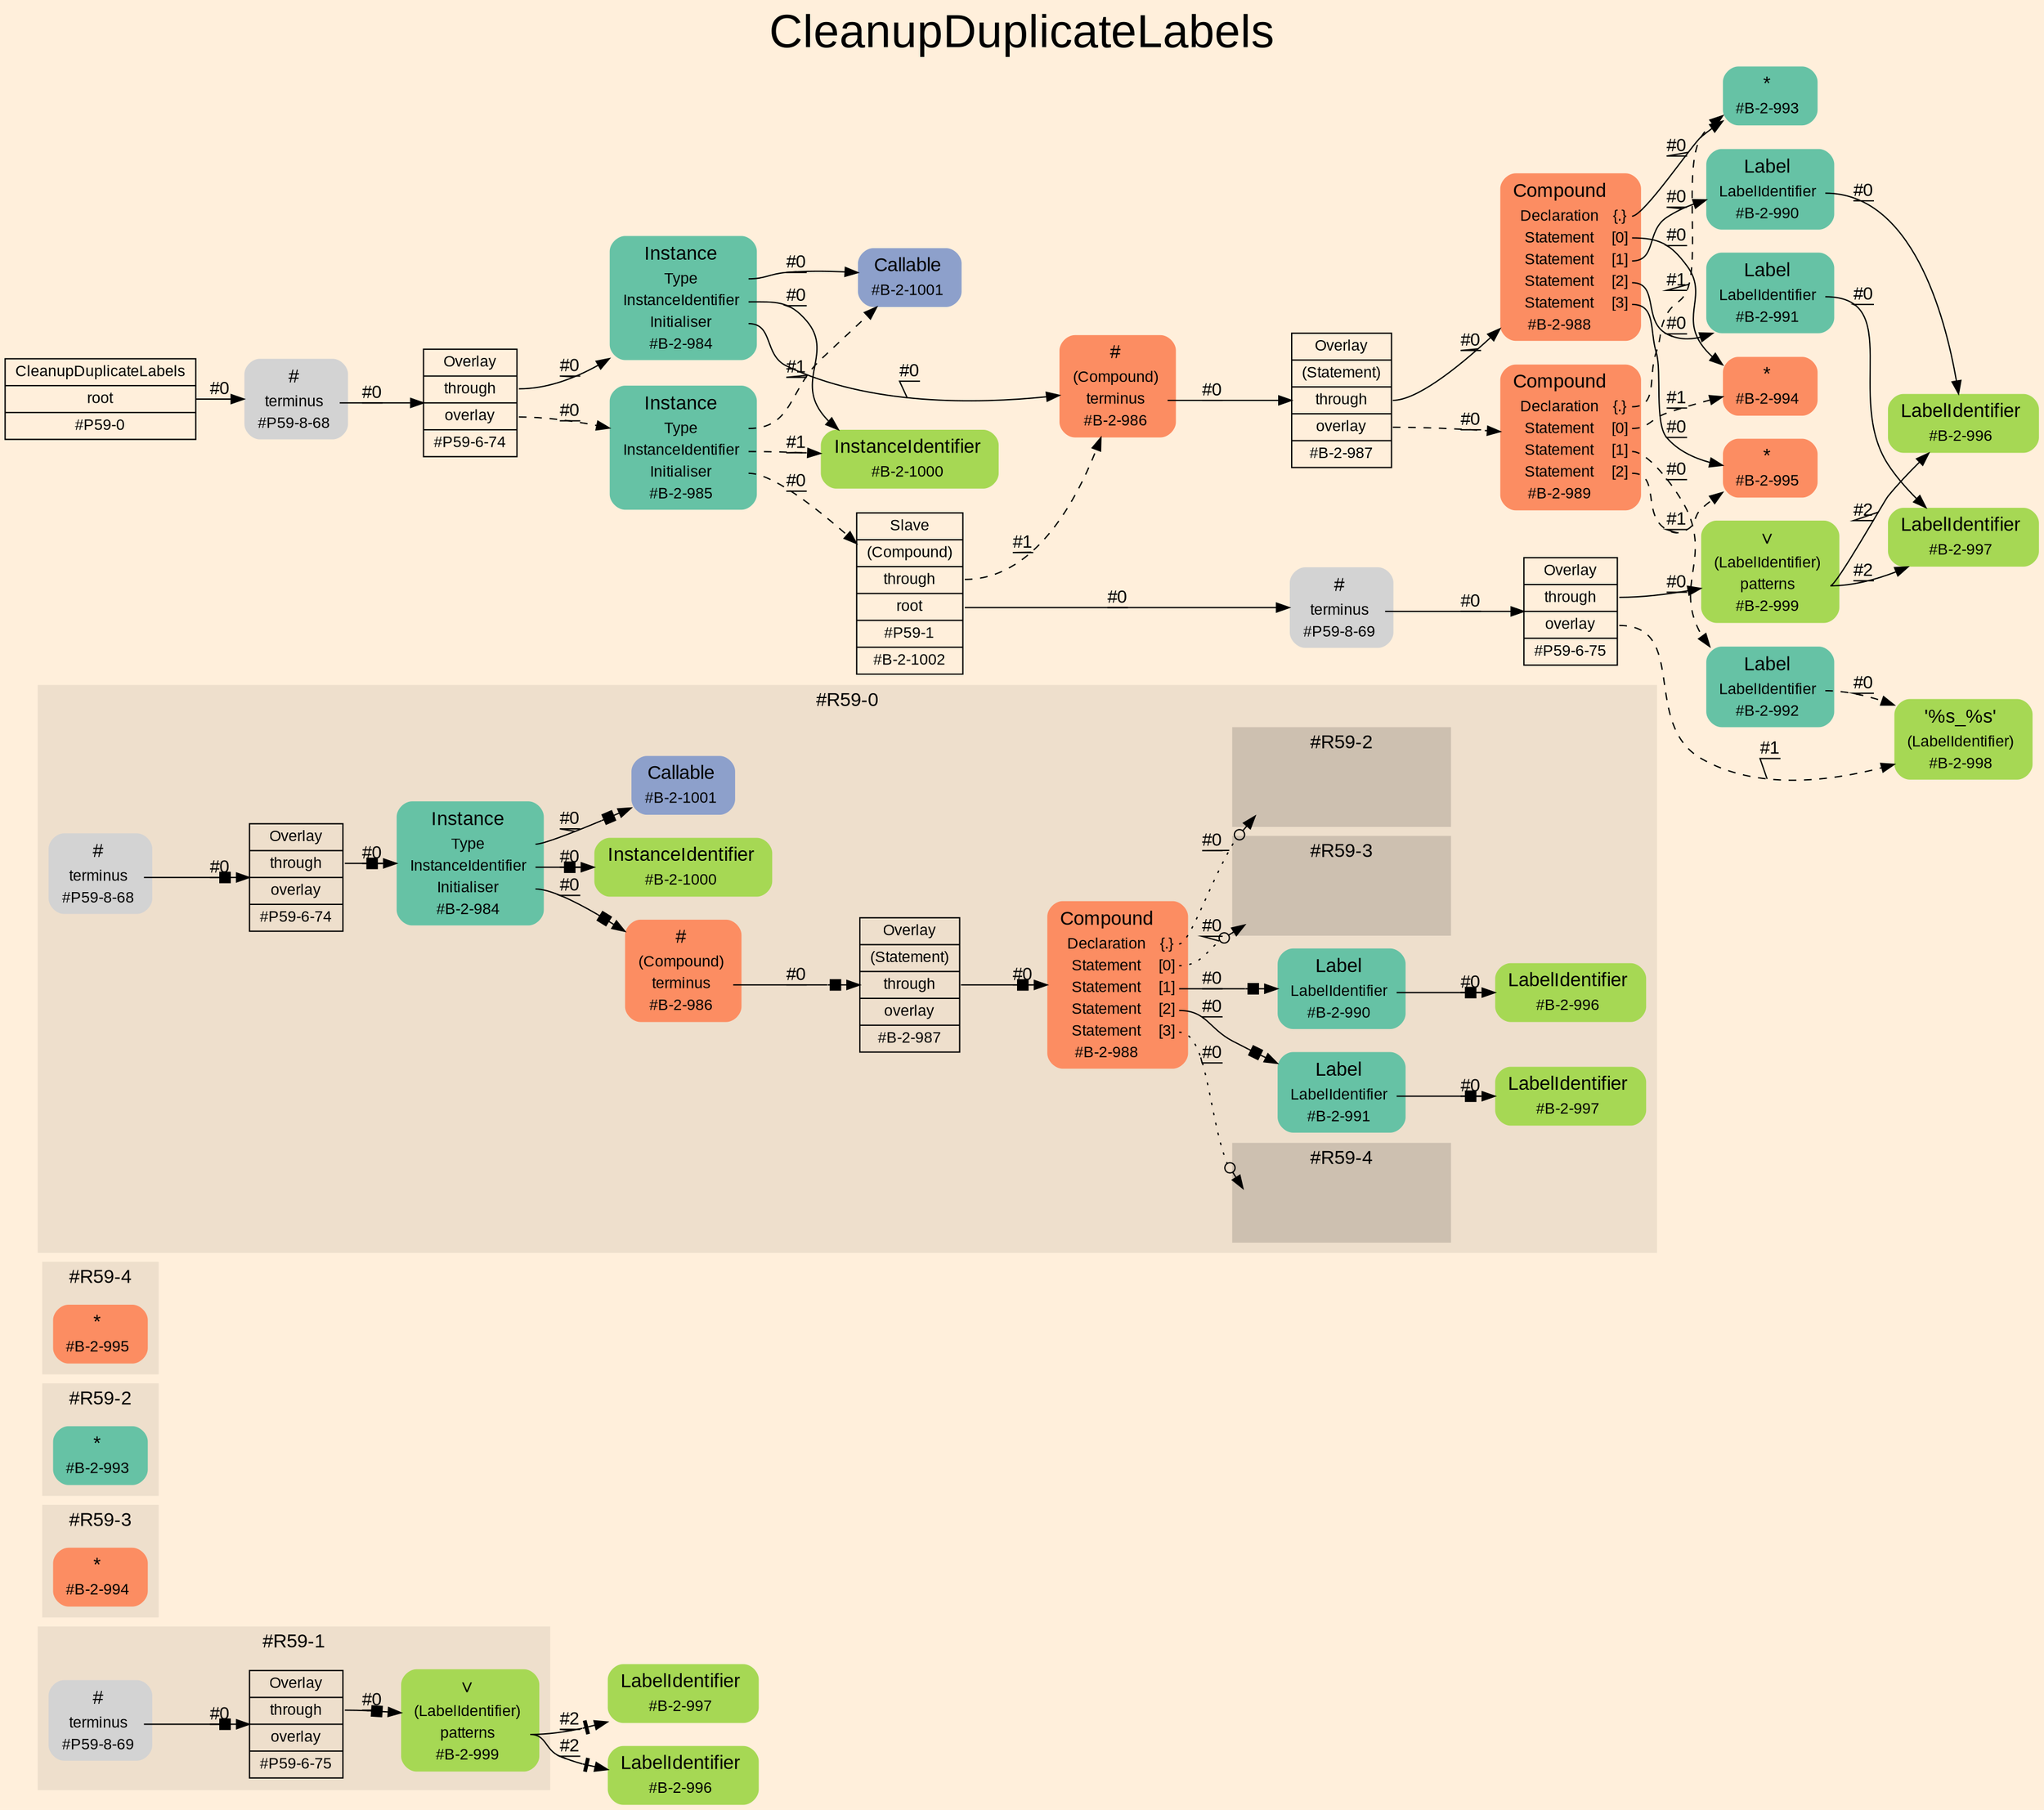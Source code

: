 digraph "CleanupDuplicateLabels" {
label = "CleanupDuplicateLabels"
labelloc = t
fontsize = "36"
graph [
    rankdir = "LR"
    ranksep = 0.3
    bgcolor = antiquewhite1
    color = black
    fontcolor = black
    fontname = "Arial"
];
node [
    fontname = "Arial"
];
edge [
    fontname = "Arial"
];

// -------------------- figure #R59-1 --------------------
"#R59-1 / #B-2-997" [
    shape = "plaintext"
    fillcolor = "/set28/5"
    label = <<TABLE BORDER="0" CELLBORDER="0" CELLSPACING="0">
     <TR><TD><FONT POINT-SIZE="15.0">LabelIdentifier</FONT></TD><TD></TD></TR>
     <TR><TD>#B-2-997</TD><TD PORT="port0"></TD></TR>
    </TABLE>>
    style = "rounded,filled"
    fontsize = "12"
];

"#R59-1 / #B-2-996" [
    shape = "plaintext"
    fillcolor = "/set28/5"
    label = <<TABLE BORDER="0" CELLBORDER="0" CELLSPACING="0">
     <TR><TD><FONT POINT-SIZE="15.0">LabelIdentifier</FONT></TD><TD></TD></TR>
     <TR><TD>#B-2-996</TD><TD PORT="port0"></TD></TR>
    </TABLE>>
    style = "rounded,filled"
    fontsize = "12"
];

subgraph "cluster#R59-1" {
    label = "#R59-1"
    style = "filled"
    color = antiquewhite2
    fontsize = "15"
    "#R59-1 / #B-2-999" [
        shape = "plaintext"
        fillcolor = "/set28/5"
        label = <<TABLE BORDER="0" CELLBORDER="0" CELLSPACING="0">
         <TR><TD><FONT POINT-SIZE="15.0">∨</FONT></TD><TD></TD></TR>
         <TR><TD>(LabelIdentifier)</TD><TD PORT="port0"></TD></TR>
         <TR><TD>patterns</TD><TD PORT="port1"></TD></TR>
         <TR><TD>#B-2-999</TD><TD PORT="port2"></TD></TR>
        </TABLE>>
        style = "rounded,filled"
        fontsize = "12"
    ];
    
    "#R59-1 / #P59-8-69" [
        shape = "plaintext"
        label = <<TABLE BORDER="0" CELLBORDER="0" CELLSPACING="0">
         <TR><TD><FONT POINT-SIZE="15.0">#</FONT></TD><TD></TD></TR>
         <TR><TD>terminus</TD><TD PORT="port0"></TD></TR>
         <TR><TD>#P59-8-69</TD><TD PORT="port1"></TD></TR>
        </TABLE>>
        style = "rounded,filled"
        fontsize = "12"
    ];
    
    "#R59-1 / #P59-6-75" [
        shape = "record"
        fillcolor = antiquewhite2
        label = "<fixed> Overlay | <port0> through | <port1> overlay | <port2> #P59-6-75"
        style = "filled"
        fontsize = "12"
        color = black
        fontcolor = black
    ];
    
}


// -------------------- figure #R59-3 --------------------
subgraph "cluster#R59-3" {
    label = "#R59-3"
    style = "filled"
    color = antiquewhite2
    fontsize = "15"
    "#R59-3 / #B-2-994" [
        shape = "plaintext"
        fillcolor = "/set28/2"
        label = <<TABLE BORDER="0" CELLBORDER="0" CELLSPACING="0">
         <TR><TD><FONT POINT-SIZE="15.0">*</FONT></TD><TD></TD></TR>
         <TR><TD>#B-2-994</TD><TD PORT="port0"></TD></TR>
        </TABLE>>
        style = "rounded,filled"
        fontsize = "12"
    ];
    
}


// -------------------- figure #R59-2 --------------------
subgraph "cluster#R59-2" {
    label = "#R59-2"
    style = "filled"
    color = antiquewhite2
    fontsize = "15"
    "#R59-2 / #B-2-993" [
        shape = "plaintext"
        fillcolor = "/set28/1"
        label = <<TABLE BORDER="0" CELLBORDER="0" CELLSPACING="0">
         <TR><TD><FONT POINT-SIZE="15.0">*</FONT></TD><TD></TD></TR>
         <TR><TD>#B-2-993</TD><TD PORT="port0"></TD></TR>
        </TABLE>>
        style = "rounded,filled"
        fontsize = "12"
    ];
    
}


// -------------------- figure #R59-4 --------------------
subgraph "cluster#R59-4" {
    label = "#R59-4"
    style = "filled"
    color = antiquewhite2
    fontsize = "15"
    "#R59-4 / #B-2-995" [
        shape = "plaintext"
        fillcolor = "/set28/2"
        label = <<TABLE BORDER="0" CELLBORDER="0" CELLSPACING="0">
         <TR><TD><FONT POINT-SIZE="15.0">*</FONT></TD><TD></TD></TR>
         <TR><TD>#B-2-995</TD><TD PORT="port0"></TD></TR>
        </TABLE>>
        style = "rounded,filled"
        fontsize = "12"
    ];
    
}


// -------------------- figure #R59-0 --------------------
subgraph "cluster#R59-0" {
    label = "#R59-0"
    style = "filled"
    color = antiquewhite2
    fontsize = "15"
    "#R59-0 / #B-2-1001" [
        shape = "plaintext"
        fillcolor = "/set28/3"
        label = <<TABLE BORDER="0" CELLBORDER="0" CELLSPACING="0">
         <TR><TD><FONT POINT-SIZE="15.0">Callable</FONT></TD><TD></TD></TR>
         <TR><TD>#B-2-1001</TD><TD PORT="port0"></TD></TR>
        </TABLE>>
        style = "rounded,filled"
        fontsize = "12"
    ];
    
    "#R59-0 / #B-2-984" [
        shape = "plaintext"
        fillcolor = "/set28/1"
        label = <<TABLE BORDER="0" CELLBORDER="0" CELLSPACING="0">
         <TR><TD><FONT POINT-SIZE="15.0">Instance</FONT></TD><TD></TD></TR>
         <TR><TD>Type</TD><TD PORT="port0"></TD></TR>
         <TR><TD>InstanceIdentifier</TD><TD PORT="port1"></TD></TR>
         <TR><TD>Initialiser</TD><TD PORT="port2"></TD></TR>
         <TR><TD>#B-2-984</TD><TD PORT="port3"></TD></TR>
        </TABLE>>
        style = "rounded,filled"
        fontsize = "12"
    ];
    
    "#R59-0 / #P59-8-68" [
        shape = "plaintext"
        label = <<TABLE BORDER="0" CELLBORDER="0" CELLSPACING="0">
         <TR><TD><FONT POINT-SIZE="15.0">#</FONT></TD><TD></TD></TR>
         <TR><TD>terminus</TD><TD PORT="port0"></TD></TR>
         <TR><TD>#P59-8-68</TD><TD PORT="port1"></TD></TR>
        </TABLE>>
        style = "rounded,filled"
        fontsize = "12"
    ];
    
    "#R59-0 / #B-2-997" [
        shape = "plaintext"
        fillcolor = "/set28/5"
        label = <<TABLE BORDER="0" CELLBORDER="0" CELLSPACING="0">
         <TR><TD><FONT POINT-SIZE="15.0">LabelIdentifier</FONT></TD><TD></TD></TR>
         <TR><TD>#B-2-997</TD><TD PORT="port0"></TD></TR>
        </TABLE>>
        style = "rounded,filled"
        fontsize = "12"
    ];
    
    "#R59-0 / #B-2-988" [
        shape = "plaintext"
        fillcolor = "/set28/2"
        label = <<TABLE BORDER="0" CELLBORDER="0" CELLSPACING="0">
         <TR><TD><FONT POINT-SIZE="15.0">Compound</FONT></TD><TD></TD></TR>
         <TR><TD>Declaration</TD><TD PORT="port0">{.}</TD></TR>
         <TR><TD>Statement</TD><TD PORT="port1">[0]</TD></TR>
         <TR><TD>Statement</TD><TD PORT="port2">[1]</TD></TR>
         <TR><TD>Statement</TD><TD PORT="port3">[2]</TD></TR>
         <TR><TD>Statement</TD><TD PORT="port4">[3]</TD></TR>
         <TR><TD>#B-2-988</TD><TD PORT="port5"></TD></TR>
        </TABLE>>
        style = "rounded,filled"
        fontsize = "12"
    ];
    
    "#R59-0 / #B-2-990" [
        shape = "plaintext"
        fillcolor = "/set28/1"
        label = <<TABLE BORDER="0" CELLBORDER="0" CELLSPACING="0">
         <TR><TD><FONT POINT-SIZE="15.0">Label</FONT></TD><TD></TD></TR>
         <TR><TD>LabelIdentifier</TD><TD PORT="port0"></TD></TR>
         <TR><TD>#B-2-990</TD><TD PORT="port1"></TD></TR>
        </TABLE>>
        style = "rounded,filled"
        fontsize = "12"
    ];
    
    "#R59-0 / #P59-6-74" [
        shape = "record"
        fillcolor = antiquewhite2
        label = "<fixed> Overlay | <port0> through | <port1> overlay | <port2> #P59-6-74"
        style = "filled"
        fontsize = "12"
        color = black
        fontcolor = black
    ];
    
    "#R59-0 / #B-2-986" [
        shape = "plaintext"
        fillcolor = "/set28/2"
        label = <<TABLE BORDER="0" CELLBORDER="0" CELLSPACING="0">
         <TR><TD><FONT POINT-SIZE="15.0">#</FONT></TD><TD></TD></TR>
         <TR><TD>(Compound)</TD><TD PORT="port0"></TD></TR>
         <TR><TD>terminus</TD><TD PORT="port1"></TD></TR>
         <TR><TD>#B-2-986</TD><TD PORT="port2"></TD></TR>
        </TABLE>>
        style = "rounded,filled"
        fontsize = "12"
    ];
    
    "#R59-0 / #B-2-987" [
        shape = "record"
        fillcolor = antiquewhite2
        label = "<fixed> Overlay | <port0> (Statement) | <port1> through | <port2> overlay | <port3> #B-2-987"
        style = "filled"
        fontsize = "12"
        color = black
        fontcolor = black
    ];
    
    "#R59-0 / #B-2-996" [
        shape = "plaintext"
        fillcolor = "/set28/5"
        label = <<TABLE BORDER="0" CELLBORDER="0" CELLSPACING="0">
         <TR><TD><FONT POINT-SIZE="15.0">LabelIdentifier</FONT></TD><TD></TD></TR>
         <TR><TD>#B-2-996</TD><TD PORT="port0"></TD></TR>
        </TABLE>>
        style = "rounded,filled"
        fontsize = "12"
    ];
    
    "#R59-0 / #B-2-1000" [
        shape = "plaintext"
        fillcolor = "/set28/5"
        label = <<TABLE BORDER="0" CELLBORDER="0" CELLSPACING="0">
         <TR><TD><FONT POINT-SIZE="15.0">InstanceIdentifier</FONT></TD><TD></TD></TR>
         <TR><TD>#B-2-1000</TD><TD PORT="port0"></TD></TR>
        </TABLE>>
        style = "rounded,filled"
        fontsize = "12"
    ];
    
    "#R59-0 / #B-2-991" [
        shape = "plaintext"
        fillcolor = "/set28/1"
        label = <<TABLE BORDER="0" CELLBORDER="0" CELLSPACING="0">
         <TR><TD><FONT POINT-SIZE="15.0">Label</FONT></TD><TD></TD></TR>
         <TR><TD>LabelIdentifier</TD><TD PORT="port0"></TD></TR>
         <TR><TD>#B-2-991</TD><TD PORT="port1"></TD></TR>
        </TABLE>>
        style = "rounded,filled"
        fontsize = "12"
    ];
    
    subgraph "cluster#R59-0 / #R59-4" {
        label = "#R59-4"
        style = "filled"
        color = antiquewhite3
        fontsize = "15"
        "#R59-0 / #0 / #B-2-995" [
            shape = "none"
            style = "invisible"
        ];
        
    }
    
    subgraph "cluster#R59-0 / #R59-2" {
        label = "#R59-2"
        style = "filled"
        color = antiquewhite3
        fontsize = "15"
        "#R59-0 / #0 / #B-2-993" [
            shape = "none"
            style = "invisible"
        ];
        
    }
    
    subgraph "cluster#R59-0 / #R59-3" {
        label = "#R59-3"
        style = "filled"
        color = antiquewhite3
        fontsize = "15"
        "#R59-0 / #0 / #B-2-994" [
            shape = "none"
            style = "invisible"
        ];
        
    }
    
}


// -------------------- transformation figure --------------------
"CR#P59-0" [
    shape = "record"
    fillcolor = antiquewhite1
    label = "<fixed> CleanupDuplicateLabels | <port0> root | <port1> #P59-0"
    style = "filled"
    fontsize = "12"
    color = black
    fontcolor = black
];

"#P59-8-68" [
    shape = "plaintext"
    label = <<TABLE BORDER="0" CELLBORDER="0" CELLSPACING="0">
     <TR><TD><FONT POINT-SIZE="15.0">#</FONT></TD><TD></TD></TR>
     <TR><TD>terminus</TD><TD PORT="port0"></TD></TR>
     <TR><TD>#P59-8-68</TD><TD PORT="port1"></TD></TR>
    </TABLE>>
    style = "rounded,filled"
    fontsize = "12"
];

"#P59-6-74" [
    shape = "record"
    fillcolor = antiquewhite1
    label = "<fixed> Overlay | <port0> through | <port1> overlay | <port2> #P59-6-74"
    style = "filled"
    fontsize = "12"
    color = black
    fontcolor = black
];

"#B-2-984" [
    shape = "plaintext"
    fillcolor = "/set28/1"
    label = <<TABLE BORDER="0" CELLBORDER="0" CELLSPACING="0">
     <TR><TD><FONT POINT-SIZE="15.0">Instance</FONT></TD><TD></TD></TR>
     <TR><TD>Type</TD><TD PORT="port0"></TD></TR>
     <TR><TD>InstanceIdentifier</TD><TD PORT="port1"></TD></TR>
     <TR><TD>Initialiser</TD><TD PORT="port2"></TD></TR>
     <TR><TD>#B-2-984</TD><TD PORT="port3"></TD></TR>
    </TABLE>>
    style = "rounded,filled"
    fontsize = "12"
];

"#B-2-1001" [
    shape = "plaintext"
    fillcolor = "/set28/3"
    label = <<TABLE BORDER="0" CELLBORDER="0" CELLSPACING="0">
     <TR><TD><FONT POINT-SIZE="15.0">Callable</FONT></TD><TD></TD></TR>
     <TR><TD>#B-2-1001</TD><TD PORT="port0"></TD></TR>
    </TABLE>>
    style = "rounded,filled"
    fontsize = "12"
];

"#B-2-1000" [
    shape = "plaintext"
    fillcolor = "/set28/5"
    label = <<TABLE BORDER="0" CELLBORDER="0" CELLSPACING="0">
     <TR><TD><FONT POINT-SIZE="15.0">InstanceIdentifier</FONT></TD><TD></TD></TR>
     <TR><TD>#B-2-1000</TD><TD PORT="port0"></TD></TR>
    </TABLE>>
    style = "rounded,filled"
    fontsize = "12"
];

"#B-2-986" [
    shape = "plaintext"
    fillcolor = "/set28/2"
    label = <<TABLE BORDER="0" CELLBORDER="0" CELLSPACING="0">
     <TR><TD><FONT POINT-SIZE="15.0">#</FONT></TD><TD></TD></TR>
     <TR><TD>(Compound)</TD><TD PORT="port0"></TD></TR>
     <TR><TD>terminus</TD><TD PORT="port1"></TD></TR>
     <TR><TD>#B-2-986</TD><TD PORT="port2"></TD></TR>
    </TABLE>>
    style = "rounded,filled"
    fontsize = "12"
];

"#B-2-987" [
    shape = "record"
    fillcolor = antiquewhite1
    label = "<fixed> Overlay | <port0> (Statement) | <port1> through | <port2> overlay | <port3> #B-2-987"
    style = "filled"
    fontsize = "12"
    color = black
    fontcolor = black
];

"#B-2-988" [
    shape = "plaintext"
    fillcolor = "/set28/2"
    label = <<TABLE BORDER="0" CELLBORDER="0" CELLSPACING="0">
     <TR><TD><FONT POINT-SIZE="15.0">Compound</FONT></TD><TD></TD></TR>
     <TR><TD>Declaration</TD><TD PORT="port0">{.}</TD></TR>
     <TR><TD>Statement</TD><TD PORT="port1">[0]</TD></TR>
     <TR><TD>Statement</TD><TD PORT="port2">[1]</TD></TR>
     <TR><TD>Statement</TD><TD PORT="port3">[2]</TD></TR>
     <TR><TD>Statement</TD><TD PORT="port4">[3]</TD></TR>
     <TR><TD>#B-2-988</TD><TD PORT="port5"></TD></TR>
    </TABLE>>
    style = "rounded,filled"
    fontsize = "12"
];

"#B-2-993" [
    shape = "plaintext"
    fillcolor = "/set28/1"
    label = <<TABLE BORDER="0" CELLBORDER="0" CELLSPACING="0">
     <TR><TD><FONT POINT-SIZE="15.0">*</FONT></TD><TD></TD></TR>
     <TR><TD>#B-2-993</TD><TD PORT="port0"></TD></TR>
    </TABLE>>
    style = "rounded,filled"
    fontsize = "12"
];

"#B-2-994" [
    shape = "plaintext"
    fillcolor = "/set28/2"
    label = <<TABLE BORDER="0" CELLBORDER="0" CELLSPACING="0">
     <TR><TD><FONT POINT-SIZE="15.0">*</FONT></TD><TD></TD></TR>
     <TR><TD>#B-2-994</TD><TD PORT="port0"></TD></TR>
    </TABLE>>
    style = "rounded,filled"
    fontsize = "12"
];

"#B-2-990" [
    shape = "plaintext"
    fillcolor = "/set28/1"
    label = <<TABLE BORDER="0" CELLBORDER="0" CELLSPACING="0">
     <TR><TD><FONT POINT-SIZE="15.0">Label</FONT></TD><TD></TD></TR>
     <TR><TD>LabelIdentifier</TD><TD PORT="port0"></TD></TR>
     <TR><TD>#B-2-990</TD><TD PORT="port1"></TD></TR>
    </TABLE>>
    style = "rounded,filled"
    fontsize = "12"
];

"#B-2-996" [
    shape = "plaintext"
    fillcolor = "/set28/5"
    label = <<TABLE BORDER="0" CELLBORDER="0" CELLSPACING="0">
     <TR><TD><FONT POINT-SIZE="15.0">LabelIdentifier</FONT></TD><TD></TD></TR>
     <TR><TD>#B-2-996</TD><TD PORT="port0"></TD></TR>
    </TABLE>>
    style = "rounded,filled"
    fontsize = "12"
];

"#B-2-991" [
    shape = "plaintext"
    fillcolor = "/set28/1"
    label = <<TABLE BORDER="0" CELLBORDER="0" CELLSPACING="0">
     <TR><TD><FONT POINT-SIZE="15.0">Label</FONT></TD><TD></TD></TR>
     <TR><TD>LabelIdentifier</TD><TD PORT="port0"></TD></TR>
     <TR><TD>#B-2-991</TD><TD PORT="port1"></TD></TR>
    </TABLE>>
    style = "rounded,filled"
    fontsize = "12"
];

"#B-2-997" [
    shape = "plaintext"
    fillcolor = "/set28/5"
    label = <<TABLE BORDER="0" CELLBORDER="0" CELLSPACING="0">
     <TR><TD><FONT POINT-SIZE="15.0">LabelIdentifier</FONT></TD><TD></TD></TR>
     <TR><TD>#B-2-997</TD><TD PORT="port0"></TD></TR>
    </TABLE>>
    style = "rounded,filled"
    fontsize = "12"
];

"#B-2-995" [
    shape = "plaintext"
    fillcolor = "/set28/2"
    label = <<TABLE BORDER="0" CELLBORDER="0" CELLSPACING="0">
     <TR><TD><FONT POINT-SIZE="15.0">*</FONT></TD><TD></TD></TR>
     <TR><TD>#B-2-995</TD><TD PORT="port0"></TD></TR>
    </TABLE>>
    style = "rounded,filled"
    fontsize = "12"
];

"#B-2-989" [
    shape = "plaintext"
    fillcolor = "/set28/2"
    label = <<TABLE BORDER="0" CELLBORDER="0" CELLSPACING="0">
     <TR><TD><FONT POINT-SIZE="15.0">Compound</FONT></TD><TD></TD></TR>
     <TR><TD>Declaration</TD><TD PORT="port0">{.}</TD></TR>
     <TR><TD>Statement</TD><TD PORT="port1">[0]</TD></TR>
     <TR><TD>Statement</TD><TD PORT="port2">[1]</TD></TR>
     <TR><TD>Statement</TD><TD PORT="port3">[2]</TD></TR>
     <TR><TD>#B-2-989</TD><TD PORT="port4"></TD></TR>
    </TABLE>>
    style = "rounded,filled"
    fontsize = "12"
];

"#B-2-992" [
    shape = "plaintext"
    fillcolor = "/set28/1"
    label = <<TABLE BORDER="0" CELLBORDER="0" CELLSPACING="0">
     <TR><TD><FONT POINT-SIZE="15.0">Label</FONT></TD><TD></TD></TR>
     <TR><TD>LabelIdentifier</TD><TD PORT="port0"></TD></TR>
     <TR><TD>#B-2-992</TD><TD PORT="port1"></TD></TR>
    </TABLE>>
    style = "rounded,filled"
    fontsize = "12"
];

"#B-2-998" [
    shape = "plaintext"
    fillcolor = "/set28/5"
    label = <<TABLE BORDER="0" CELLBORDER="0" CELLSPACING="0">
     <TR><TD><FONT POINT-SIZE="15.0">'%s_%s'</FONT></TD><TD></TD></TR>
     <TR><TD>(LabelIdentifier)</TD><TD PORT="port0"></TD></TR>
     <TR><TD>#B-2-998</TD><TD PORT="port1"></TD></TR>
    </TABLE>>
    style = "rounded,filled"
    fontsize = "12"
];

"#B-2-985" [
    shape = "plaintext"
    fillcolor = "/set28/1"
    label = <<TABLE BORDER="0" CELLBORDER="0" CELLSPACING="0">
     <TR><TD><FONT POINT-SIZE="15.0">Instance</FONT></TD><TD></TD></TR>
     <TR><TD>Type</TD><TD PORT="port0"></TD></TR>
     <TR><TD>InstanceIdentifier</TD><TD PORT="port1"></TD></TR>
     <TR><TD>Initialiser</TD><TD PORT="port2"></TD></TR>
     <TR><TD>#B-2-985</TD><TD PORT="port3"></TD></TR>
    </TABLE>>
    style = "rounded,filled"
    fontsize = "12"
];

"#B-2-1002" [
    shape = "record"
    fillcolor = antiquewhite1
    label = "<fixed> Slave | <port0> (Compound) | <port1> through | <port2> root | <port3> #P59-1 | <port4> #B-2-1002"
    style = "filled"
    fontsize = "12"
    color = black
    fontcolor = black
];

"#P59-8-69" [
    shape = "plaintext"
    label = <<TABLE BORDER="0" CELLBORDER="0" CELLSPACING="0">
     <TR><TD><FONT POINT-SIZE="15.0">#</FONT></TD><TD></TD></TR>
     <TR><TD>terminus</TD><TD PORT="port0"></TD></TR>
     <TR><TD>#P59-8-69</TD><TD PORT="port1"></TD></TR>
    </TABLE>>
    style = "rounded,filled"
    fontsize = "12"
];

"#P59-6-75" [
    shape = "record"
    fillcolor = antiquewhite1
    label = "<fixed> Overlay | <port0> through | <port1> overlay | <port2> #P59-6-75"
    style = "filled"
    fontsize = "12"
    color = black
    fontcolor = black
];

"#B-2-999" [
    shape = "plaintext"
    fillcolor = "/set28/5"
    label = <<TABLE BORDER="0" CELLBORDER="0" CELLSPACING="0">
     <TR><TD><FONT POINT-SIZE="15.0">∨</FONT></TD><TD></TD></TR>
     <TR><TD>(LabelIdentifier)</TD><TD PORT="port0"></TD></TR>
     <TR><TD>patterns</TD><TD PORT="port1"></TD></TR>
     <TR><TD>#B-2-999</TD><TD PORT="port2"></TD></TR>
    </TABLE>>
    style = "rounded,filled"
    fontsize = "12"
];


// -------------------- links --------------------
// links for block CR#P59-0
"CR#P59-0":port0 -> "#P59-8-68" [
    style="solid"
    label = "#0"
    decorate = true
    color = black
    fontcolor = black
];

// links for block #P59-8-68
"#P59-8-68":port0 -> "#P59-6-74" [
    style="solid"
    label = "#0"
    decorate = true
    color = black
    fontcolor = black
];

// links for block #P59-6-74
"#P59-6-74":port0 -> "#B-2-984" [
    style="solid"
    label = "#0"
    decorate = true
    color = black
    fontcolor = black
];

"#P59-6-74":port1 -> "#B-2-985" [
    style="dashed"
    label = "#0"
    decorate = true
    color = black
    fontcolor = black
];

// links for block #B-2-984
"#B-2-984":port0 -> "#B-2-1001" [
    style="solid"
    label = "#0"
    decorate = true
    color = black
    fontcolor = black
];

"#B-2-984":port1 -> "#B-2-1000" [
    style="solid"
    label = "#0"
    decorate = true
    color = black
    fontcolor = black
];

"#B-2-984":port2 -> "#B-2-986" [
    style="solid"
    label = "#0"
    decorate = true
    color = black
    fontcolor = black
];

// links for block #B-2-1001
// links for block #B-2-1000
// links for block #B-2-986
"#B-2-986":port1 -> "#B-2-987" [
    style="solid"
    label = "#0"
    decorate = true
    color = black
    fontcolor = black
];

// links for block #B-2-987
"#B-2-987":port1 -> "#B-2-988" [
    style="solid"
    label = "#0"
    decorate = true
    color = black
    fontcolor = black
];

"#B-2-987":port2 -> "#B-2-989" [
    style="dashed"
    label = "#0"
    decorate = true
    color = black
    fontcolor = black
];

// links for block #B-2-988
"#B-2-988":port0 -> "#B-2-993" [
    style="solid"
    label = "#0"
    decorate = true
    color = black
    fontcolor = black
];

"#B-2-988":port1 -> "#B-2-994" [
    style="solid"
    label = "#0"
    decorate = true
    color = black
    fontcolor = black
];

"#B-2-988":port2 -> "#B-2-990" [
    style="solid"
    label = "#0"
    decorate = true
    color = black
    fontcolor = black
];

"#B-2-988":port3 -> "#B-2-991" [
    style="solid"
    label = "#0"
    decorate = true
    color = black
    fontcolor = black
];

"#B-2-988":port4 -> "#B-2-995" [
    style="solid"
    label = "#0"
    decorate = true
    color = black
    fontcolor = black
];

// links for block #B-2-993
// links for block #B-2-994
// links for block #B-2-990
"#B-2-990":port0 -> "#B-2-996" [
    style="solid"
    label = "#0"
    decorate = true
    color = black
    fontcolor = black
];

// links for block #B-2-996
// links for block #B-2-991
"#B-2-991":port0 -> "#B-2-997" [
    style="solid"
    label = "#0"
    decorate = true
    color = black
    fontcolor = black
];

// links for block #B-2-997
// links for block #B-2-995
// links for block #B-2-989
"#B-2-989":port0 -> "#B-2-993" [
    style="dashed"
    label = "#1"
    decorate = true
    color = black
    fontcolor = black
];

"#B-2-989":port1 -> "#B-2-994" [
    style="dashed"
    label = "#1"
    decorate = true
    color = black
    fontcolor = black
];

"#B-2-989":port2 -> "#B-2-992" [
    style="dashed"
    label = "#0"
    decorate = true
    color = black
    fontcolor = black
];

"#B-2-989":port3 -> "#B-2-995" [
    style="dashed"
    label = "#1"
    decorate = true
    color = black
    fontcolor = black
];

// links for block #B-2-992
"#B-2-992":port0 -> "#B-2-998" [
    style="dashed"
    label = "#0"
    decorate = true
    color = black
    fontcolor = black
];

// links for block #B-2-998
// links for block #B-2-985
"#B-2-985":port0 -> "#B-2-1001" [
    style="dashed"
    label = "#1"
    decorate = true
    color = black
    fontcolor = black
];

"#B-2-985":port1 -> "#B-2-1000" [
    style="dashed"
    label = "#1"
    decorate = true
    color = black
    fontcolor = black
];

"#B-2-985":port2 -> "#B-2-1002" [
    style="dashed"
    label = "#0"
    decorate = true
    color = black
    fontcolor = black
];

// links for block #B-2-1002
"#B-2-1002":port1 -> "#B-2-986" [
    style="dashed"
    label = "#1"
    decorate = true
    color = black
    fontcolor = black
];

"#B-2-1002":port2 -> "#P59-8-69" [
    style="solid"
    label = "#0"
    decorate = true
    color = black
    fontcolor = black
];

// links for block #P59-8-69
"#P59-8-69":port0 -> "#P59-6-75" [
    style="solid"
    label = "#0"
    decorate = true
    color = black
    fontcolor = black
];

// links for block #P59-6-75
"#P59-6-75":port0 -> "#B-2-999" [
    style="solid"
    label = "#0"
    decorate = true
    color = black
    fontcolor = black
];

"#P59-6-75":port1 -> "#B-2-998" [
    style="dashed"
    label = "#1"
    decorate = true
    color = black
    fontcolor = black
];

// links for block #B-2-999
"#B-2-999":port1 -> "#B-2-996" [
    style="solid"
    label = "#2"
    decorate = true
    color = black
    fontcolor = black
];

"#B-2-999":port1 -> "#B-2-997" [
    style="solid"
    label = "#2"
    decorate = true
    color = black
    fontcolor = black
];

// links for block #R59-0 / #B-2-1001
// links for block #R59-0 / #B-2-984
"#R59-0 / #B-2-984":port0 -> "#R59-0 / #B-2-1001" [
    style="solid"
    arrowhead="normalnonebox"
    label = "#0"
    decorate = true
    color = black
    fontcolor = black
];

"#R59-0 / #B-2-984":port1 -> "#R59-0 / #B-2-1000" [
    style="solid"
    arrowhead="normalnonebox"
    label = "#0"
    decorate = true
    color = black
    fontcolor = black
];

"#R59-0 / #B-2-984":port2 -> "#R59-0 / #B-2-986" [
    style="solid"
    arrowhead="normalnonebox"
    label = "#0"
    decorate = true
    color = black
    fontcolor = black
];

// links for block #R59-0 / #P59-8-68
"#R59-0 / #P59-8-68":port0 -> "#R59-0 / #P59-6-74" [
    style="solid"
    arrowhead="normalnonebox"
    label = "#0"
    decorate = true
    color = black
    fontcolor = black
];

// links for block #R59-0 / #B-2-997
// links for block #R59-0 / #B-2-988
"#R59-0 / #B-2-988":port0 -> "#R59-0 / #0 / #B-2-993" [
    style="dotted"
    arrowhead="normalnoneodot"
    label = "#0"
    decorate = true
    color = black
    fontcolor = black
];

"#R59-0 / #B-2-988":port1 -> "#R59-0 / #0 / #B-2-994" [
    style="dotted"
    arrowhead="normalnoneodot"
    label = "#0"
    decorate = true
    color = black
    fontcolor = black
];

"#R59-0 / #B-2-988":port2 -> "#R59-0 / #B-2-990" [
    style="solid"
    arrowhead="normalnonebox"
    label = "#0"
    decorate = true
    color = black
    fontcolor = black
];

"#R59-0 / #B-2-988":port3 -> "#R59-0 / #B-2-991" [
    style="solid"
    arrowhead="normalnonebox"
    label = "#0"
    decorate = true
    color = black
    fontcolor = black
];

"#R59-0 / #B-2-988":port4 -> "#R59-0 / #0 / #B-2-995" [
    style="dotted"
    arrowhead="normalnoneodot"
    label = "#0"
    decorate = true
    color = black
    fontcolor = black
];

// links for block #R59-0 / #B-2-990
"#R59-0 / #B-2-990":port0 -> "#R59-0 / #B-2-996" [
    style="solid"
    arrowhead="normalnonebox"
    label = "#0"
    decorate = true
    color = black
    fontcolor = black
];

// links for block #R59-0 / #P59-6-74
"#R59-0 / #P59-6-74":port0 -> "#R59-0 / #B-2-984" [
    style="solid"
    arrowhead="normalnonebox"
    label = "#0"
    decorate = true
    color = black
    fontcolor = black
];

// links for block #R59-0 / #B-2-986
"#R59-0 / #B-2-986":port1 -> "#R59-0 / #B-2-987" [
    style="solid"
    arrowhead="normalnonebox"
    label = "#0"
    decorate = true
    color = black
    fontcolor = black
];

// links for block #R59-0 / #B-2-987
"#R59-0 / #B-2-987":port1 -> "#R59-0 / #B-2-988" [
    style="solid"
    arrowhead="normalnonebox"
    label = "#0"
    decorate = true
    color = black
    fontcolor = black
];

// links for block #R59-0 / #B-2-996
// links for block #R59-0 / #B-2-1000
// links for block #R59-0 / #B-2-991
"#R59-0 / #B-2-991":port0 -> "#R59-0 / #B-2-997" [
    style="solid"
    arrowhead="normalnonebox"
    label = "#0"
    decorate = true
    color = black
    fontcolor = black
];

// links for block #R59-0 / #0 / #B-2-995
// links for block #R59-0 / #0 / #B-2-993
// links for block #R59-0 / #0 / #B-2-994
// links for block #R59-4 / #B-2-995
// links for block #R59-2 / #B-2-993
// links for block #R59-3 / #B-2-994
// links for block #R59-1 / #B-2-997
// links for block #R59-1 / #B-2-996
// links for block #R59-1 / #B-2-999
"#R59-1 / #B-2-999":port1 -> "#R59-1 / #B-2-996" [
    style="solid"
    arrowhead="normalnonetee"
    label = "#2"
    decorate = true
    color = black
    fontcolor = black
];

"#R59-1 / #B-2-999":port1 -> "#R59-1 / #B-2-997" [
    style="solid"
    arrowhead="normalnonetee"
    label = "#2"
    decorate = true
    color = black
    fontcolor = black
];

// links for block #R59-1 / #P59-8-69
"#R59-1 / #P59-8-69":port0 -> "#R59-1 / #P59-6-75" [
    style="solid"
    arrowhead="normalnonebox"
    label = "#0"
    decorate = true
    color = black
    fontcolor = black
];

// links for block #R59-1 / #P59-6-75
"#R59-1 / #P59-6-75":port0 -> "#R59-1 / #B-2-999" [
    style="solid"
    arrowhead="normalnonebox"
    label = "#0"
    decorate = true
    color = black
    fontcolor = black
];

}
